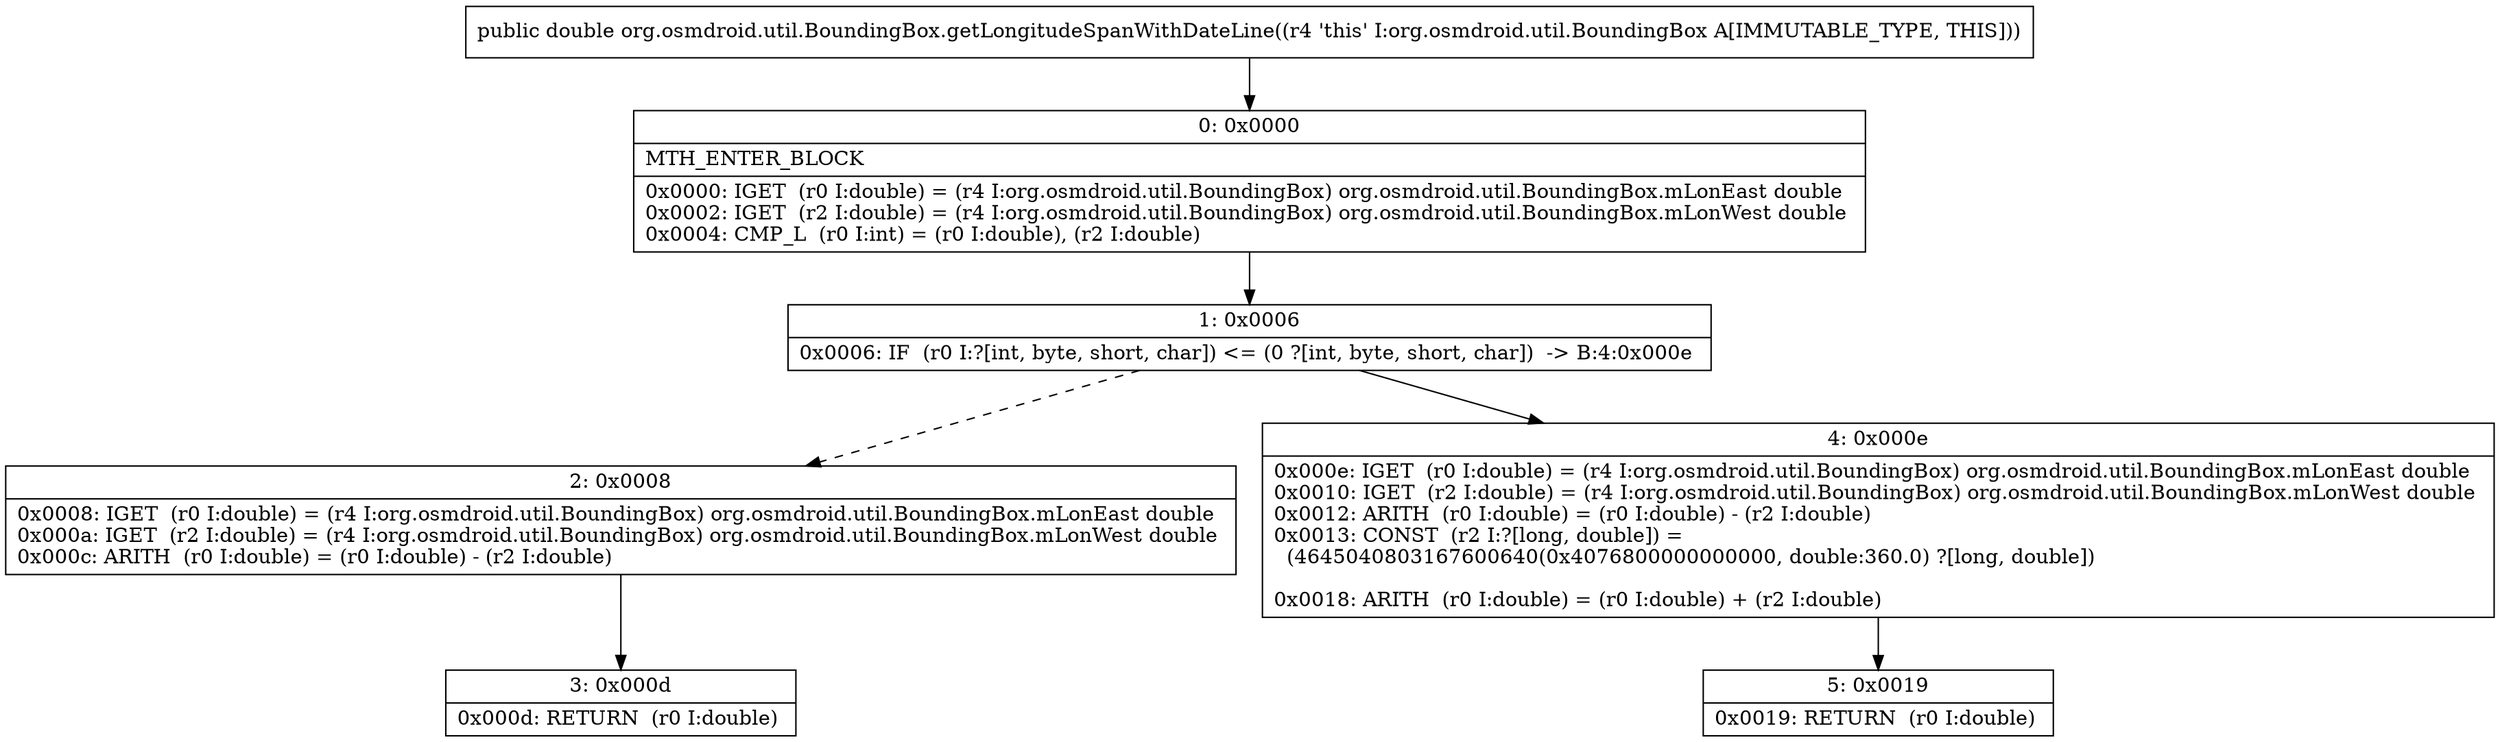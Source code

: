 digraph "CFG fororg.osmdroid.util.BoundingBox.getLongitudeSpanWithDateLine()D" {
Node_0 [shape=record,label="{0\:\ 0x0000|MTH_ENTER_BLOCK\l|0x0000: IGET  (r0 I:double) = (r4 I:org.osmdroid.util.BoundingBox) org.osmdroid.util.BoundingBox.mLonEast double \l0x0002: IGET  (r2 I:double) = (r4 I:org.osmdroid.util.BoundingBox) org.osmdroid.util.BoundingBox.mLonWest double \l0x0004: CMP_L  (r0 I:int) = (r0 I:double), (r2 I:double) \l}"];
Node_1 [shape=record,label="{1\:\ 0x0006|0x0006: IF  (r0 I:?[int, byte, short, char]) \<= (0 ?[int, byte, short, char])  \-\> B:4:0x000e \l}"];
Node_2 [shape=record,label="{2\:\ 0x0008|0x0008: IGET  (r0 I:double) = (r4 I:org.osmdroid.util.BoundingBox) org.osmdroid.util.BoundingBox.mLonEast double \l0x000a: IGET  (r2 I:double) = (r4 I:org.osmdroid.util.BoundingBox) org.osmdroid.util.BoundingBox.mLonWest double \l0x000c: ARITH  (r0 I:double) = (r0 I:double) \- (r2 I:double) \l}"];
Node_3 [shape=record,label="{3\:\ 0x000d|0x000d: RETURN  (r0 I:double) \l}"];
Node_4 [shape=record,label="{4\:\ 0x000e|0x000e: IGET  (r0 I:double) = (r4 I:org.osmdroid.util.BoundingBox) org.osmdroid.util.BoundingBox.mLonEast double \l0x0010: IGET  (r2 I:double) = (r4 I:org.osmdroid.util.BoundingBox) org.osmdroid.util.BoundingBox.mLonWest double \l0x0012: ARITH  (r0 I:double) = (r0 I:double) \- (r2 I:double) \l0x0013: CONST  (r2 I:?[long, double]) = \l  (4645040803167600640(0x4076800000000000, double:360.0) ?[long, double])\l \l0x0018: ARITH  (r0 I:double) = (r0 I:double) + (r2 I:double) \l}"];
Node_5 [shape=record,label="{5\:\ 0x0019|0x0019: RETURN  (r0 I:double) \l}"];
MethodNode[shape=record,label="{public double org.osmdroid.util.BoundingBox.getLongitudeSpanWithDateLine((r4 'this' I:org.osmdroid.util.BoundingBox A[IMMUTABLE_TYPE, THIS])) }"];
MethodNode -> Node_0;
Node_0 -> Node_1;
Node_1 -> Node_2[style=dashed];
Node_1 -> Node_4;
Node_2 -> Node_3;
Node_4 -> Node_5;
}

